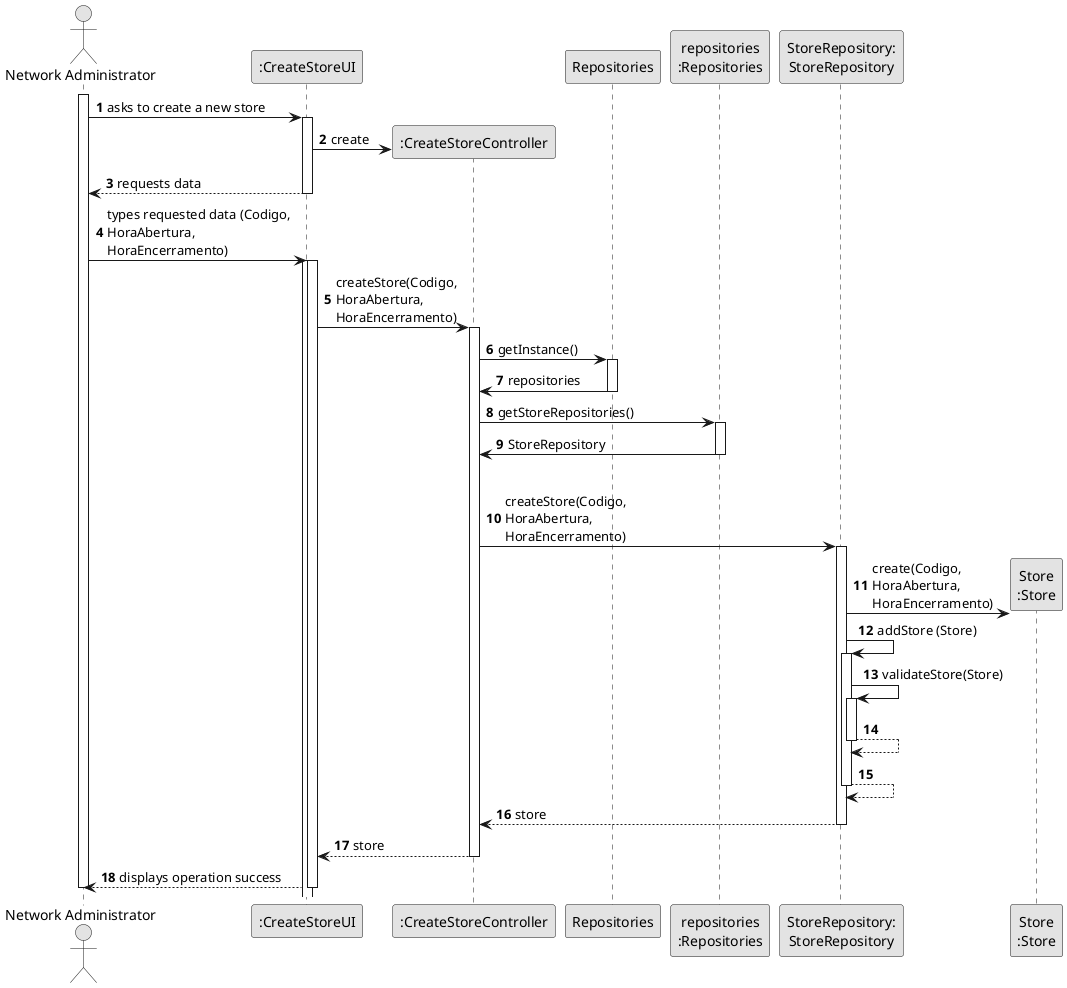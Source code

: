                                                           @startuml
skinparam monochrome true
skinparam packageStyle rectangle
skinparam shadowing false

autonumber

'hide footbox
actor "Network Administrator" as ADM
participant ":CreateStoreUI" as UI
participant ":CreateStoreController" as CTRL
participant "Repositories" as RepositorySingleton
participant "repositories\n:Repositories" as PLAT
participant "StoreRepository:\nStoreRepository" as storeRepository
participant "Store\n:Store" as store

activate ADM

        ADM -> UI : asks to create a new store

        activate UI

'            UI --> ADM : requests data (reference, description,  informal \n description, technical description, duration, cost)
            'create CTRL
            UI -> CTRL** : create



        UI --> ADM : requests data
    deactivate UI

    ADM -> UI : types requested data (Codigo,\nHoraAbertura,\nHoraEncerramento)
    activate UI


    activate UI

        UI -> CTRL : createStore(Codigo,\nHoraAbertura,\nHoraEncerramento)
        activate CTRL


        CTRL -> RepositorySingleton : getInstance()
        activate RepositorySingleton

        RepositorySingleton -> CTRL : repositories
        deactivate RepositorySingleton



        CTRL -> PLAT : getStoreRepositories()
        activate PLAT

        PLAT -> CTRL : StoreRepository
        deactivate PLAT

            |||
            CTRL -> storeRepository: createStore(Codigo,\nHoraAbertura,\nHoraEncerramento)
            activate storeRepository

                storeRepository -> store**: create(Codigo,\nHoraAbertura,\nHoraEncerramento)
                storeRepository -> storeRepository: addStore (Store)


                activate storeRepository
                    storeRepository -> storeRepository: validateStore(Store)
                    activate storeRepository
                        storeRepository --> storeRepository
                    deactivate storeRepository

                    storeRepository --> storeRepository
                deactivate storeRepository

                storeRepository --> CTRL : store

            deactivate storeRepository

            CTRL --> UI: store
            deactivate CTRL
            UI --> ADM: displays operation success
    deactivate UI

deactivate ADM

@enduml